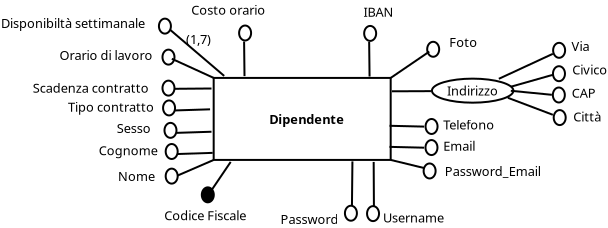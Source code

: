 <?xml version="1.0" encoding="UTF-8"?>
<dia:diagram xmlns:dia="http://www.lysator.liu.se/~alla/dia/">
  <dia:layer name="Background" visible="true" connectable="true" active="true">
    <dia:object type="Standard - Path" version="0" id="O0">
      <dia:attribute name="obj_pos">
        <dia:point val="6,9.554"/>
      </dia:attribute>
      <dia:attribute name="obj_bb">
        <dia:rectangle val="5.65,9.504;6.35,10.354"/>
      </dia:attribute>
      <dia:attribute name="meta">
        <dia:composite type="dict"/>
      </dia:attribute>
      <dia:attribute name="bez_points">
        <dia:bezpoint type="moveto" p1="6,9.554"/>
        <dia:bezpoint type="curveto" p1="6.165,9.554" p2="6.3,9.722" p3="6.3,9.929"/>
        <dia:bezpoint type="curveto" p1="6.3,10.135" p2="6.165,10.304" p3="6,10.304"/>
        <dia:bezpoint type="curveto" p1="5.835,10.304" p2="5.7,10.135" p3="5.7,9.929"/>
        <dia:bezpoint type="curveto" p1="5.7,9.722" p2="5.835,9.554" p3="6,9.554"/>
      </dia:attribute>
      <dia:attribute name="stroke_or_fill">
        <dia:enum val="3"/>
      </dia:attribute>
      <dia:attribute name="line_width">
        <dia:real val="0.1"/>
      </dia:attribute>
      <dia:attribute name="line_colour">
        <dia:color val="#000000ff"/>
      </dia:attribute>
      <dia:attribute name="line_style">
        <dia:enum val="0"/>
        <dia:real val="1"/>
      </dia:attribute>
      <dia:attribute name="line_join">
        <dia:enum val="0"/>
      </dia:attribute>
      <dia:attribute name="line_caps">
        <dia:enum val="0"/>
      </dia:attribute>
      <dia:attribute name="fill_colour">
        <dia:color val="#ffffffff"/>
      </dia:attribute>
      <dia:attribute name="show_control_lines">
        <dia:boolean val="false"/>
      </dia:attribute>
      <dia:attribute name="pattern"/>
    </dia:object>
    <dia:object type="Standard - Box" version="0" id="O1">
      <dia:attribute name="obj_pos">
        <dia:point val="8.1,6.25"/>
      </dia:attribute>
      <dia:attribute name="obj_bb">
        <dia:rectangle val="8.05,6.2;17,10.4"/>
      </dia:attribute>
      <dia:attribute name="elem_corner">
        <dia:point val="8.1,6.25"/>
      </dia:attribute>
      <dia:attribute name="elem_width">
        <dia:real val="8.85"/>
      </dia:attribute>
      <dia:attribute name="elem_height">
        <dia:real val="4.1"/>
      </dia:attribute>
      <dia:attribute name="show_background">
        <dia:boolean val="true"/>
      </dia:attribute>
    </dia:object>
    <dia:object type="Standard - Line" version="0" id="O2">
      <dia:attribute name="obj_pos">
        <dia:point val="6.3,10.054"/>
      </dia:attribute>
      <dia:attribute name="obj_bb">
        <dia:rectangle val="6.248,9.946;8.102,10.105"/>
      </dia:attribute>
      <dia:attribute name="conn_endpoints">
        <dia:point val="6.3,10.054"/>
        <dia:point val="8.05,9.997"/>
      </dia:attribute>
      <dia:attribute name="numcp">
        <dia:int val="1"/>
      </dia:attribute>
    </dia:object>
    <dia:object type="Standard - Text" version="1" id="O3">
      <dia:attribute name="obj_pos">
        <dia:point val="3.317,11.404"/>
      </dia:attribute>
      <dia:attribute name="obj_bb">
        <dia:rectangle val="3.317,10.809;5.207,11.554"/>
      </dia:attribute>
      <dia:attribute name="text">
        <dia:composite type="text">
          <dia:attribute name="string">
            <dia:string>#Nome#</dia:string>
          </dia:attribute>
          <dia:attribute name="font">
            <dia:font family="sans" style="0" name="Helvetica"/>
          </dia:attribute>
          <dia:attribute name="height">
            <dia:real val="0.8"/>
          </dia:attribute>
          <dia:attribute name="pos">
            <dia:point val="3.317,11.404"/>
          </dia:attribute>
          <dia:attribute name="color">
            <dia:color val="#000000ff"/>
          </dia:attribute>
          <dia:attribute name="alignment">
            <dia:enum val="0"/>
          </dia:attribute>
        </dia:composite>
      </dia:attribute>
      <dia:attribute name="valign">
        <dia:enum val="3"/>
      </dia:attribute>
    </dia:object>
    <dia:object type="Standard - Text" version="1" id="O4">
      <dia:attribute name="obj_pos">
        <dia:point val="10.875,8.55"/>
      </dia:attribute>
      <dia:attribute name="obj_bb">
        <dia:rectangle val="10.875,7.955;15.062,8.7"/>
      </dia:attribute>
      <dia:attribute name="text">
        <dia:composite type="text">
          <dia:attribute name="string">
            <dia:string>#Dipendente#</dia:string>
          </dia:attribute>
          <dia:attribute name="font">
            <dia:font family="sans" style="80" name="Helvetica-Bold"/>
          </dia:attribute>
          <dia:attribute name="height">
            <dia:real val="0.8"/>
          </dia:attribute>
          <dia:attribute name="pos">
            <dia:point val="10.875,8.55"/>
          </dia:attribute>
          <dia:attribute name="color">
            <dia:color val="#000000ff"/>
          </dia:attribute>
          <dia:attribute name="alignment">
            <dia:enum val="0"/>
          </dia:attribute>
        </dia:composite>
      </dia:attribute>
      <dia:attribute name="valign">
        <dia:enum val="3"/>
      </dia:attribute>
    </dia:object>
    <dia:object type="Standard - Path" version="0" id="O5">
      <dia:attribute name="obj_pos">
        <dia:point val="5.84,4.835"/>
      </dia:attribute>
      <dia:attribute name="obj_bb">
        <dia:rectangle val="5.49,4.785;6.19,5.635"/>
      </dia:attribute>
      <dia:attribute name="meta">
        <dia:composite type="dict"/>
      </dia:attribute>
      <dia:attribute name="bez_points">
        <dia:bezpoint type="moveto" p1="5.84,4.835"/>
        <dia:bezpoint type="curveto" p1="6.005,4.835" p2="6.14,5.004" p3="6.14,5.21"/>
        <dia:bezpoint type="curveto" p1="6.14,5.416" p2="6.005,5.585" p3="5.84,5.585"/>
        <dia:bezpoint type="curveto" p1="5.675,5.585" p2="5.54,5.416" p3="5.54,5.21"/>
        <dia:bezpoint type="curveto" p1="5.54,5.004" p2="5.675,4.835" p3="5.84,4.835"/>
      </dia:attribute>
      <dia:attribute name="stroke_or_fill">
        <dia:enum val="3"/>
      </dia:attribute>
      <dia:attribute name="line_width">
        <dia:real val="0.1"/>
      </dia:attribute>
      <dia:attribute name="line_colour">
        <dia:color val="#000000ff"/>
      </dia:attribute>
      <dia:attribute name="line_style">
        <dia:enum val="0"/>
        <dia:real val="1"/>
      </dia:attribute>
      <dia:attribute name="line_join">
        <dia:enum val="0"/>
      </dia:attribute>
      <dia:attribute name="line_caps">
        <dia:enum val="0"/>
      </dia:attribute>
      <dia:attribute name="fill_colour">
        <dia:color val="#ffffffff"/>
      </dia:attribute>
      <dia:attribute name="show_control_lines">
        <dia:boolean val="false"/>
      </dia:attribute>
      <dia:attribute name="pattern"/>
    </dia:object>
    <dia:object type="Standard - Line" version="0" id="O6">
      <dia:attribute name="obj_pos">
        <dia:point val="6.008,5.294"/>
      </dia:attribute>
      <dia:attribute name="obj_bb">
        <dia:rectangle val="5.942,5.228;8.166,6.316"/>
      </dia:attribute>
      <dia:attribute name="conn_endpoints">
        <dia:point val="6.008,5.294"/>
        <dia:point val="8.1,6.25"/>
      </dia:attribute>
      <dia:attribute name="numcp">
        <dia:int val="1"/>
      </dia:attribute>
      <dia:connections>
        <dia:connection handle="1" to="O1" connection="0"/>
      </dia:connections>
    </dia:object>
    <dia:object type="Standard - Text" version="1" id="O7">
      <dia:attribute name="obj_pos">
        <dia:point val="0.395,5.351"/>
      </dia:attribute>
      <dia:attribute name="obj_bb">
        <dia:rectangle val="0.395,4.756;5.36,5.501"/>
      </dia:attribute>
      <dia:attribute name="text">
        <dia:composite type="text">
          <dia:attribute name="string">
            <dia:string>#Orario di lavoro#</dia:string>
          </dia:attribute>
          <dia:attribute name="font">
            <dia:font family="sans" style="0" name="Helvetica"/>
          </dia:attribute>
          <dia:attribute name="height">
            <dia:real val="0.8"/>
          </dia:attribute>
          <dia:attribute name="pos">
            <dia:point val="0.395,5.351"/>
          </dia:attribute>
          <dia:attribute name="color">
            <dia:color val="#000000ff"/>
          </dia:attribute>
          <dia:attribute name="alignment">
            <dia:enum val="0"/>
          </dia:attribute>
        </dia:composite>
      </dia:attribute>
      <dia:attribute name="valign">
        <dia:enum val="3"/>
      </dia:attribute>
    </dia:object>
    <dia:object type="Standard - Path" version="0" id="O8">
      <dia:attribute name="obj_pos">
        <dia:point val="5.94,8.497"/>
      </dia:attribute>
      <dia:attribute name="obj_bb">
        <dia:rectangle val="5.59,8.447;6.29,9.297"/>
      </dia:attribute>
      <dia:attribute name="meta">
        <dia:composite type="dict"/>
      </dia:attribute>
      <dia:attribute name="bez_points">
        <dia:bezpoint type="moveto" p1="5.94,8.497"/>
        <dia:bezpoint type="curveto" p1="6.105,8.497" p2="6.24,8.666" p3="6.24,8.872"/>
        <dia:bezpoint type="curveto" p1="6.24,9.078" p2="6.105,9.247" p3="5.94,9.247"/>
        <dia:bezpoint type="curveto" p1="5.775,9.247" p2="5.64,9.078" p3="5.64,8.872"/>
        <dia:bezpoint type="curveto" p1="5.64,8.666" p2="5.775,8.497" p3="5.94,8.497"/>
      </dia:attribute>
      <dia:attribute name="stroke_or_fill">
        <dia:enum val="3"/>
      </dia:attribute>
      <dia:attribute name="line_width">
        <dia:real val="0.1"/>
      </dia:attribute>
      <dia:attribute name="line_colour">
        <dia:color val="#000000ff"/>
      </dia:attribute>
      <dia:attribute name="line_style">
        <dia:enum val="0"/>
        <dia:real val="1"/>
      </dia:attribute>
      <dia:attribute name="line_join">
        <dia:enum val="0"/>
      </dia:attribute>
      <dia:attribute name="line_caps">
        <dia:enum val="0"/>
      </dia:attribute>
      <dia:attribute name="fill_colour">
        <dia:color val="#ffffffff"/>
      </dia:attribute>
      <dia:attribute name="show_control_lines">
        <dia:boolean val="false"/>
      </dia:attribute>
      <dia:attribute name="pattern"/>
    </dia:object>
    <dia:object type="Standard - Line" version="0" id="O9">
      <dia:attribute name="obj_pos">
        <dia:point val="6.24,8.997"/>
      </dia:attribute>
      <dia:attribute name="obj_bb">
        <dia:rectangle val="6.188,8.889;8.042,9.049"/>
      </dia:attribute>
      <dia:attribute name="conn_endpoints">
        <dia:point val="6.24,8.997"/>
        <dia:point val="7.99,8.941"/>
      </dia:attribute>
      <dia:attribute name="numcp">
        <dia:int val="1"/>
      </dia:attribute>
    </dia:object>
    <dia:object type="Standard - Text" version="1" id="O10">
      <dia:attribute name="obj_pos">
        <dia:point val="2.357,10.118"/>
      </dia:attribute>
      <dia:attribute name="obj_bb">
        <dia:rectangle val="2.357,9.523;5.42,10.268"/>
      </dia:attribute>
      <dia:attribute name="text">
        <dia:composite type="text">
          <dia:attribute name="string">
            <dia:string>#Cognome#</dia:string>
          </dia:attribute>
          <dia:attribute name="font">
            <dia:font family="sans" style="0" name="Helvetica"/>
          </dia:attribute>
          <dia:attribute name="height">
            <dia:real val="0.8"/>
          </dia:attribute>
          <dia:attribute name="pos">
            <dia:point val="2.357,10.118"/>
          </dia:attribute>
          <dia:attribute name="color">
            <dia:color val="#000000ff"/>
          </dia:attribute>
          <dia:attribute name="alignment">
            <dia:enum val="0"/>
          </dia:attribute>
        </dia:composite>
      </dia:attribute>
      <dia:attribute name="valign">
        <dia:enum val="3"/>
      </dia:attribute>
    </dia:object>
    <dia:object type="Standard - Path" version="0" id="O11">
      <dia:attribute name="obj_pos">
        <dia:point val="5.869,7.376"/>
      </dia:attribute>
      <dia:attribute name="obj_bb">
        <dia:rectangle val="5.519,7.326;6.219,8.176"/>
      </dia:attribute>
      <dia:attribute name="meta">
        <dia:composite type="dict"/>
      </dia:attribute>
      <dia:attribute name="bez_points">
        <dia:bezpoint type="moveto" p1="5.869,7.376"/>
        <dia:bezpoint type="curveto" p1="6.034,7.376" p2="6.169,7.545" p3="6.169,7.751"/>
        <dia:bezpoint type="curveto" p1="6.169,7.958" p2="6.034,8.126" p3="5.869,8.126"/>
        <dia:bezpoint type="curveto" p1="5.704,8.126" p2="5.569,7.958" p3="5.569,7.751"/>
        <dia:bezpoint type="curveto" p1="5.569,7.545" p2="5.704,7.376" p3="5.869,7.376"/>
      </dia:attribute>
      <dia:attribute name="stroke_or_fill">
        <dia:enum val="3"/>
      </dia:attribute>
      <dia:attribute name="line_width">
        <dia:real val="0.1"/>
      </dia:attribute>
      <dia:attribute name="line_colour">
        <dia:color val="#000000ff"/>
      </dia:attribute>
      <dia:attribute name="line_style">
        <dia:enum val="0"/>
        <dia:real val="1"/>
      </dia:attribute>
      <dia:attribute name="line_join">
        <dia:enum val="0"/>
      </dia:attribute>
      <dia:attribute name="line_caps">
        <dia:enum val="0"/>
      </dia:attribute>
      <dia:attribute name="fill_colour">
        <dia:color val="#ffffffff"/>
      </dia:attribute>
      <dia:attribute name="show_control_lines">
        <dia:boolean val="false"/>
      </dia:attribute>
      <dia:attribute name="pattern"/>
    </dia:object>
    <dia:object type="Standard - Line" version="0" id="O12">
      <dia:attribute name="obj_pos">
        <dia:point val="6.169,7.876"/>
      </dia:attribute>
      <dia:attribute name="obj_bb">
        <dia:rectangle val="6.118,7.769;7.971,7.928"/>
      </dia:attribute>
      <dia:attribute name="conn_endpoints">
        <dia:point val="6.169,7.876"/>
        <dia:point val="7.919,7.82"/>
      </dia:attribute>
      <dia:attribute name="numcp">
        <dia:int val="1"/>
      </dia:attribute>
    </dia:object>
    <dia:object type="Standard - Text" version="1" id="O13">
      <dia:attribute name="obj_pos">
        <dia:point val="0.819,7.947"/>
      </dia:attribute>
      <dia:attribute name="obj_bb">
        <dia:rectangle val="0.819,7.352;5.317,8.097"/>
      </dia:attribute>
      <dia:attribute name="text">
        <dia:composite type="text">
          <dia:attribute name="string">
            <dia:string>#Tipo contratto#</dia:string>
          </dia:attribute>
          <dia:attribute name="font">
            <dia:font family="sans" style="0" name="Helvetica"/>
          </dia:attribute>
          <dia:attribute name="height">
            <dia:real val="0.8"/>
          </dia:attribute>
          <dia:attribute name="pos">
            <dia:point val="0.819,7.947"/>
          </dia:attribute>
          <dia:attribute name="color">
            <dia:color val="#000000ff"/>
          </dia:attribute>
          <dia:attribute name="alignment">
            <dia:enum val="0"/>
          </dia:attribute>
        </dia:composite>
      </dia:attribute>
      <dia:attribute name="valign">
        <dia:enum val="3"/>
      </dia:attribute>
    </dia:object>
    <dia:object type="Standard - Path" version="0" id="O14">
      <dia:attribute name="obj_pos">
        <dia:point val="5.84,6.385"/>
      </dia:attribute>
      <dia:attribute name="obj_bb">
        <dia:rectangle val="5.49,6.335;6.19,7.185"/>
      </dia:attribute>
      <dia:attribute name="meta">
        <dia:composite type="dict"/>
      </dia:attribute>
      <dia:attribute name="bez_points">
        <dia:bezpoint type="moveto" p1="5.84,6.385"/>
        <dia:bezpoint type="curveto" p1="6.005,6.385" p2="6.14,6.554" p3="6.14,6.76"/>
        <dia:bezpoint type="curveto" p1="6.14,6.966" p2="6.005,7.135" p3="5.84,7.135"/>
        <dia:bezpoint type="curveto" p1="5.675,7.135" p2="5.54,6.966" p3="5.54,6.76"/>
        <dia:bezpoint type="curveto" p1="5.54,6.554" p2="5.675,6.385" p3="5.84,6.385"/>
      </dia:attribute>
      <dia:attribute name="stroke_or_fill">
        <dia:enum val="3"/>
      </dia:attribute>
      <dia:attribute name="line_width">
        <dia:real val="0.1"/>
      </dia:attribute>
      <dia:attribute name="line_colour">
        <dia:color val="#000000ff"/>
      </dia:attribute>
      <dia:attribute name="line_style">
        <dia:enum val="0"/>
        <dia:real val="1"/>
      </dia:attribute>
      <dia:attribute name="line_join">
        <dia:enum val="0"/>
      </dia:attribute>
      <dia:attribute name="line_caps">
        <dia:enum val="0"/>
      </dia:attribute>
      <dia:attribute name="fill_colour">
        <dia:color val="#ffffffff"/>
      </dia:attribute>
      <dia:attribute name="show_control_lines">
        <dia:boolean val="false"/>
      </dia:attribute>
      <dia:attribute name="pattern"/>
    </dia:object>
    <dia:object type="Standard - Line" version="0" id="O15">
      <dia:attribute name="obj_pos">
        <dia:point val="6.158,6.794"/>
      </dia:attribute>
      <dia:attribute name="obj_bb">
        <dia:rectangle val="6.107,6.728;8.04,6.844"/>
      </dia:attribute>
      <dia:attribute name="conn_endpoints">
        <dia:point val="6.158,6.794"/>
        <dia:point val="7.99,6.779"/>
      </dia:attribute>
      <dia:attribute name="numcp">
        <dia:int val="1"/>
      </dia:attribute>
    </dia:object>
    <dia:object type="Standard - Text" version="1" id="O16">
      <dia:attribute name="obj_pos">
        <dia:point val="-0.943,6.989"/>
      </dia:attribute>
      <dia:attribute name="obj_bb">
        <dia:rectangle val="-0.943,6.394;5.295,7.139"/>
      </dia:attribute>
      <dia:attribute name="text">
        <dia:composite type="text">
          <dia:attribute name="string">
            <dia:string>#Scadenza contratto#</dia:string>
          </dia:attribute>
          <dia:attribute name="font">
            <dia:font family="sans" style="0" name="Helvetica"/>
          </dia:attribute>
          <dia:attribute name="height">
            <dia:real val="0.8"/>
          </dia:attribute>
          <dia:attribute name="pos">
            <dia:point val="-0.943,6.989"/>
          </dia:attribute>
          <dia:attribute name="color">
            <dia:color val="#000000ff"/>
          </dia:attribute>
          <dia:attribute name="alignment">
            <dia:enum val="0"/>
          </dia:attribute>
        </dia:composite>
      </dia:attribute>
      <dia:attribute name="valign">
        <dia:enum val="3"/>
      </dia:attribute>
    </dia:object>
    <dia:object type="Standard - Path" version="0" id="O17">
      <dia:attribute name="obj_pos">
        <dia:point val="7.806,11.721"/>
      </dia:attribute>
      <dia:attribute name="obj_bb">
        <dia:rectangle val="7.456,11.671;8.156,12.521"/>
      </dia:attribute>
      <dia:attribute name="meta">
        <dia:composite type="dict"/>
      </dia:attribute>
      <dia:attribute name="bez_points">
        <dia:bezpoint type="moveto" p1="7.806,11.721"/>
        <dia:bezpoint type="curveto" p1="7.971,11.721" p2="8.106,11.89" p3="8.106,12.096"/>
        <dia:bezpoint type="curveto" p1="8.106,12.302" p2="7.971,12.471" p3="7.806,12.471"/>
        <dia:bezpoint type="curveto" p1="7.641,12.471" p2="7.506,12.302" p3="7.506,12.096"/>
        <dia:bezpoint type="curveto" p1="7.506,11.89" p2="7.641,11.721" p3="7.806,11.721"/>
      </dia:attribute>
      <dia:attribute name="stroke_or_fill">
        <dia:enum val="3"/>
      </dia:attribute>
      <dia:attribute name="line_width">
        <dia:real val="0.1"/>
      </dia:attribute>
      <dia:attribute name="line_colour">
        <dia:color val="#000000ff"/>
      </dia:attribute>
      <dia:attribute name="line_style">
        <dia:enum val="0"/>
        <dia:real val="1"/>
      </dia:attribute>
      <dia:attribute name="line_join">
        <dia:enum val="0"/>
      </dia:attribute>
      <dia:attribute name="line_caps">
        <dia:enum val="0"/>
      </dia:attribute>
      <dia:attribute name="fill_colour">
        <dia:color val="#000000ff"/>
      </dia:attribute>
      <dia:attribute name="show_control_lines">
        <dia:boolean val="false"/>
      </dia:attribute>
      <dia:attribute name="pattern"/>
    </dia:object>
    <dia:object type="Standard - Line" version="0" id="O18">
      <dia:attribute name="obj_pos">
        <dia:point val="8.95,10.45"/>
      </dia:attribute>
      <dia:attribute name="obj_bb">
        <dia:rectangle val="7.831,10.381;9.019,12.069"/>
      </dia:attribute>
      <dia:attribute name="conn_endpoints">
        <dia:point val="8.95,10.45"/>
        <dia:point val="7.9,12"/>
      </dia:attribute>
      <dia:attribute name="numcp">
        <dia:int val="1"/>
      </dia:attribute>
    </dia:object>
    <dia:object type="Standard - Text" version="1" id="O19">
      <dia:attribute name="obj_pos">
        <dia:point val="5.63,13.368"/>
      </dia:attribute>
      <dia:attribute name="obj_bb">
        <dia:rectangle val="5.63,12.774;10.152,13.518"/>
      </dia:attribute>
      <dia:attribute name="text">
        <dia:composite type="text">
          <dia:attribute name="string">
            <dia:string>#Codice Fiscale#</dia:string>
          </dia:attribute>
          <dia:attribute name="font">
            <dia:font family="sans" style="0" name="Helvetica"/>
          </dia:attribute>
          <dia:attribute name="height">
            <dia:real val="0.8"/>
          </dia:attribute>
          <dia:attribute name="pos">
            <dia:point val="5.63,13.368"/>
          </dia:attribute>
          <dia:attribute name="color">
            <dia:color val="#000000ff"/>
          </dia:attribute>
          <dia:attribute name="alignment">
            <dia:enum val="0"/>
          </dia:attribute>
        </dia:composite>
      </dia:attribute>
      <dia:attribute name="valign">
        <dia:enum val="3"/>
      </dia:attribute>
    </dia:object>
    <dia:object type="Standard - Path" version="0" id="O20">
      <dia:attribute name="obj_pos">
        <dia:point val="9.671,3.63"/>
      </dia:attribute>
      <dia:attribute name="obj_bb">
        <dia:rectangle val="9.321,3.58;10.021,4.43"/>
      </dia:attribute>
      <dia:attribute name="meta">
        <dia:composite type="dict"/>
      </dia:attribute>
      <dia:attribute name="bez_points">
        <dia:bezpoint type="moveto" p1="9.671,3.63"/>
        <dia:bezpoint type="curveto" p1="9.836,3.63" p2="9.971,3.799" p3="9.971,4.005"/>
        <dia:bezpoint type="curveto" p1="9.971,4.211" p2="9.836,4.38" p3="9.671,4.38"/>
        <dia:bezpoint type="curveto" p1="9.506,4.38" p2="9.371,4.211" p3="9.371,4.005"/>
        <dia:bezpoint type="curveto" p1="9.371,3.799" p2="9.506,3.63" p3="9.671,3.63"/>
      </dia:attribute>
      <dia:attribute name="stroke_or_fill">
        <dia:enum val="3"/>
      </dia:attribute>
      <dia:attribute name="line_width">
        <dia:real val="0.1"/>
      </dia:attribute>
      <dia:attribute name="line_colour">
        <dia:color val="#000000ff"/>
      </dia:attribute>
      <dia:attribute name="line_style">
        <dia:enum val="0"/>
        <dia:real val="1"/>
      </dia:attribute>
      <dia:attribute name="line_join">
        <dia:enum val="0"/>
      </dia:attribute>
      <dia:attribute name="line_caps">
        <dia:enum val="0"/>
      </dia:attribute>
      <dia:attribute name="fill_colour">
        <dia:color val="#ffffffff"/>
      </dia:attribute>
      <dia:attribute name="show_control_lines">
        <dia:boolean val="false"/>
      </dia:attribute>
      <dia:attribute name="pattern"/>
    </dia:object>
    <dia:object type="Standard - Line" version="0" id="O21">
      <dia:attribute name="obj_pos">
        <dia:point val="9.621,4.43"/>
      </dia:attribute>
      <dia:attribute name="obj_bb">
        <dia:rectangle val="9.571,4.379;9.692,6.211"/>
      </dia:attribute>
      <dia:attribute name="conn_endpoints">
        <dia:point val="9.621,4.43"/>
        <dia:point val="9.641,6.16"/>
      </dia:attribute>
      <dia:attribute name="numcp">
        <dia:int val="1"/>
      </dia:attribute>
    </dia:object>
    <dia:object type="Standard - Text" version="1" id="O22">
      <dia:attribute name="obj_pos">
        <dia:point val="6.982,3.089"/>
      </dia:attribute>
      <dia:attribute name="obj_bb">
        <dia:rectangle val="6.982,2.494;10.88,3.239"/>
      </dia:attribute>
      <dia:attribute name="text">
        <dia:composite type="text">
          <dia:attribute name="string">
            <dia:string>#Costo orario#</dia:string>
          </dia:attribute>
          <dia:attribute name="font">
            <dia:font family="sans" style="0" name="Helvetica"/>
          </dia:attribute>
          <dia:attribute name="height">
            <dia:real val="0.8"/>
          </dia:attribute>
          <dia:attribute name="pos">
            <dia:point val="6.982,3.089"/>
          </dia:attribute>
          <dia:attribute name="color">
            <dia:color val="#000000ff"/>
          </dia:attribute>
          <dia:attribute name="alignment">
            <dia:enum val="0"/>
          </dia:attribute>
        </dia:composite>
      </dia:attribute>
      <dia:attribute name="valign">
        <dia:enum val="3"/>
      </dia:attribute>
    </dia:object>
    <dia:object type="Standard - Path" version="0" id="O23">
      <dia:attribute name="obj_pos">
        <dia:point val="15.924,3.65"/>
      </dia:attribute>
      <dia:attribute name="obj_bb">
        <dia:rectangle val="15.574,3.6;16.274,4.45"/>
      </dia:attribute>
      <dia:attribute name="meta">
        <dia:composite type="dict"/>
      </dia:attribute>
      <dia:attribute name="bez_points">
        <dia:bezpoint type="moveto" p1="15.924,3.65"/>
        <dia:bezpoint type="curveto" p1="16.089,3.65" p2="16.224,3.819" p3="16.224,4.025"/>
        <dia:bezpoint type="curveto" p1="16.224,4.231" p2="16.089,4.4" p3="15.924,4.4"/>
        <dia:bezpoint type="curveto" p1="15.759,4.4" p2="15.624,4.231" p3="15.624,4.025"/>
        <dia:bezpoint type="curveto" p1="15.624,3.819" p2="15.759,3.65" p3="15.924,3.65"/>
      </dia:attribute>
      <dia:attribute name="stroke_or_fill">
        <dia:enum val="3"/>
      </dia:attribute>
      <dia:attribute name="line_width">
        <dia:real val="0.1"/>
      </dia:attribute>
      <dia:attribute name="line_colour">
        <dia:color val="#000000ff"/>
      </dia:attribute>
      <dia:attribute name="line_style">
        <dia:enum val="0"/>
        <dia:real val="1"/>
      </dia:attribute>
      <dia:attribute name="line_join">
        <dia:enum val="0"/>
      </dia:attribute>
      <dia:attribute name="line_caps">
        <dia:enum val="0"/>
      </dia:attribute>
      <dia:attribute name="fill_colour">
        <dia:color val="#ffffffff"/>
      </dia:attribute>
      <dia:attribute name="show_control_lines">
        <dia:boolean val="false"/>
      </dia:attribute>
      <dia:attribute name="pattern"/>
    </dia:object>
    <dia:object type="Standard - Line" version="0" id="O24">
      <dia:attribute name="obj_pos">
        <dia:point val="15.874,4.45"/>
      </dia:attribute>
      <dia:attribute name="obj_bb">
        <dia:rectangle val="15.824,4.399;15.945,6.231"/>
      </dia:attribute>
      <dia:attribute name="conn_endpoints">
        <dia:point val="15.874,4.45"/>
        <dia:point val="15.894,6.18"/>
      </dia:attribute>
      <dia:attribute name="numcp">
        <dia:int val="1"/>
      </dia:attribute>
    </dia:object>
    <dia:object type="Standard - Path" version="0" id="O25">
      <dia:attribute name="obj_pos">
        <dia:point val="19.075,4.443"/>
      </dia:attribute>
      <dia:attribute name="obj_bb">
        <dia:rectangle val="18.725,4.393;19.425,5.243"/>
      </dia:attribute>
      <dia:attribute name="meta">
        <dia:composite type="dict"/>
      </dia:attribute>
      <dia:attribute name="bez_points">
        <dia:bezpoint type="moveto" p1="19.075,4.443"/>
        <dia:bezpoint type="curveto" p1="19.24,4.443" p2="19.375,4.612" p3="19.375,4.818"/>
        <dia:bezpoint type="curveto" p1="19.375,5.024" p2="19.24,5.193" p3="19.075,5.193"/>
        <dia:bezpoint type="curveto" p1="18.91,5.193" p2="18.775,5.024" p3="18.775,4.818"/>
        <dia:bezpoint type="curveto" p1="18.775,4.612" p2="18.91,4.443" p3="19.075,4.443"/>
      </dia:attribute>
      <dia:attribute name="stroke_or_fill">
        <dia:enum val="3"/>
      </dia:attribute>
      <dia:attribute name="line_width">
        <dia:real val="0.1"/>
      </dia:attribute>
      <dia:attribute name="line_colour">
        <dia:color val="#000000ff"/>
      </dia:attribute>
      <dia:attribute name="line_style">
        <dia:enum val="0"/>
        <dia:real val="1"/>
      </dia:attribute>
      <dia:attribute name="line_join">
        <dia:enum val="0"/>
      </dia:attribute>
      <dia:attribute name="line_caps">
        <dia:enum val="0"/>
      </dia:attribute>
      <dia:attribute name="fill_colour">
        <dia:color val="#ffffffff"/>
      </dia:attribute>
      <dia:attribute name="show_control_lines">
        <dia:boolean val="false"/>
      </dia:attribute>
      <dia:attribute name="pattern"/>
    </dia:object>
    <dia:object type="Standard - Line" version="0" id="O26">
      <dia:attribute name="obj_pos">
        <dia:point val="16.95,6.25"/>
      </dia:attribute>
      <dia:attribute name="obj_bb">
        <dia:rectangle val="16.881,4.864;18.949,6.319"/>
      </dia:attribute>
      <dia:attribute name="conn_endpoints">
        <dia:point val="16.95,6.25"/>
        <dia:point val="18.88,4.934"/>
      </dia:attribute>
      <dia:attribute name="numcp">
        <dia:int val="1"/>
      </dia:attribute>
      <dia:connections>
        <dia:connection handle="0" to="O1" connection="2"/>
      </dia:connections>
    </dia:object>
    <dia:object type="Standard - Text" version="1" id="O27">
      <dia:attribute name="obj_pos">
        <dia:point val="19.883,4.704"/>
      </dia:attribute>
      <dia:attribute name="obj_bb">
        <dia:rectangle val="19.883,4.109;21.263,4.854"/>
      </dia:attribute>
      <dia:attribute name="text">
        <dia:composite type="text">
          <dia:attribute name="string">
            <dia:string>#Foto#</dia:string>
          </dia:attribute>
          <dia:attribute name="font">
            <dia:font family="sans" style="0" name="Helvetica"/>
          </dia:attribute>
          <dia:attribute name="height">
            <dia:real val="0.8"/>
          </dia:attribute>
          <dia:attribute name="pos">
            <dia:point val="19.883,4.704"/>
          </dia:attribute>
          <dia:attribute name="color">
            <dia:color val="#000000ff"/>
          </dia:attribute>
          <dia:attribute name="alignment">
            <dia:enum val="0"/>
          </dia:attribute>
        </dia:composite>
      </dia:attribute>
      <dia:attribute name="valign">
        <dia:enum val="3"/>
      </dia:attribute>
    </dia:object>
    <dia:object type="Standard - Path" version="0" id="O28">
      <dia:attribute name="obj_pos">
        <dia:point val="18.994,8.303"/>
      </dia:attribute>
      <dia:attribute name="obj_bb">
        <dia:rectangle val="18.644,8.253;19.344,9.103"/>
      </dia:attribute>
      <dia:attribute name="meta">
        <dia:composite type="dict"/>
      </dia:attribute>
      <dia:attribute name="bez_points">
        <dia:bezpoint type="moveto" p1="18.994,8.303"/>
        <dia:bezpoint type="curveto" p1="19.159,8.303" p2="19.294,8.472" p3="19.294,8.678"/>
        <dia:bezpoint type="curveto" p1="19.294,8.884" p2="19.159,9.053" p3="18.994,9.053"/>
        <dia:bezpoint type="curveto" p1="18.829,9.053" p2="18.694,8.884" p3="18.694,8.678"/>
        <dia:bezpoint type="curveto" p1="18.694,8.472" p2="18.829,8.303" p3="18.994,8.303"/>
      </dia:attribute>
      <dia:attribute name="stroke_or_fill">
        <dia:enum val="3"/>
      </dia:attribute>
      <dia:attribute name="line_width">
        <dia:real val="0.1"/>
      </dia:attribute>
      <dia:attribute name="line_colour">
        <dia:color val="#000000ff"/>
      </dia:attribute>
      <dia:attribute name="line_style">
        <dia:enum val="0"/>
        <dia:real val="1"/>
      </dia:attribute>
      <dia:attribute name="line_join">
        <dia:enum val="0"/>
      </dia:attribute>
      <dia:attribute name="line_caps">
        <dia:enum val="0"/>
      </dia:attribute>
      <dia:attribute name="fill_colour">
        <dia:color val="#ffffffff"/>
      </dia:attribute>
      <dia:attribute name="show_control_lines">
        <dia:boolean val="false"/>
      </dia:attribute>
      <dia:attribute name="pattern"/>
    </dia:object>
    <dia:object type="Standard - Line" version="0" id="O29">
      <dia:attribute name="obj_pos">
        <dia:point val="16.893,8.643"/>
      </dia:attribute>
      <dia:attribute name="obj_bb">
        <dia:rectangle val="16.842,8.592;18.674,8.735"/>
      </dia:attribute>
      <dia:attribute name="conn_endpoints">
        <dia:point val="16.893,8.643"/>
        <dia:point val="18.623,8.684"/>
      </dia:attribute>
      <dia:attribute name="numcp">
        <dia:int val="1"/>
      </dia:attribute>
    </dia:object>
    <dia:object type="Standard - Text" version="1" id="O30">
      <dia:attribute name="obj_pos">
        <dia:point val="19.58,8.832"/>
      </dia:attribute>
      <dia:attribute name="obj_bb">
        <dia:rectangle val="19.58,8.237;22.245,8.982"/>
      </dia:attribute>
      <dia:attribute name="text">
        <dia:composite type="text">
          <dia:attribute name="string">
            <dia:string>#Telefono#</dia:string>
          </dia:attribute>
          <dia:attribute name="font">
            <dia:font family="sans" style="0" name="Helvetica"/>
          </dia:attribute>
          <dia:attribute name="height">
            <dia:real val="0.8"/>
          </dia:attribute>
          <dia:attribute name="pos">
            <dia:point val="19.58,8.832"/>
          </dia:attribute>
          <dia:attribute name="color">
            <dia:color val="#000000ff"/>
          </dia:attribute>
          <dia:attribute name="alignment">
            <dia:enum val="0"/>
          </dia:attribute>
        </dia:composite>
      </dia:attribute>
      <dia:attribute name="valign">
        <dia:enum val="3"/>
      </dia:attribute>
    </dia:object>
    <dia:object type="Standard - Path" version="0" id="O31">
      <dia:attribute name="obj_pos">
        <dia:point val="25.372,4.495"/>
      </dia:attribute>
      <dia:attribute name="obj_bb">
        <dia:rectangle val="25.022,4.445;25.722,5.295"/>
      </dia:attribute>
      <dia:attribute name="meta">
        <dia:composite type="dict"/>
      </dia:attribute>
      <dia:attribute name="bez_points">
        <dia:bezpoint type="moveto" p1="25.372,4.495"/>
        <dia:bezpoint type="curveto" p1="25.537,4.495" p2="25.672,4.664" p3="25.672,4.87"/>
        <dia:bezpoint type="curveto" p1="25.672,5.076" p2="25.537,5.245" p3="25.372,5.245"/>
        <dia:bezpoint type="curveto" p1="25.207,5.245" p2="25.072,5.076" p3="25.072,4.87"/>
        <dia:bezpoint type="curveto" p1="25.072,4.664" p2="25.207,4.495" p3="25.372,4.495"/>
      </dia:attribute>
      <dia:attribute name="stroke_or_fill">
        <dia:enum val="3"/>
      </dia:attribute>
      <dia:attribute name="line_width">
        <dia:real val="0.1"/>
      </dia:attribute>
      <dia:attribute name="line_colour">
        <dia:color val="#000000ff"/>
      </dia:attribute>
      <dia:attribute name="line_style">
        <dia:enum val="0"/>
        <dia:real val="1"/>
      </dia:attribute>
      <dia:attribute name="line_join">
        <dia:enum val="0"/>
      </dia:attribute>
      <dia:attribute name="line_caps">
        <dia:enum val="0"/>
      </dia:attribute>
      <dia:attribute name="fill_colour">
        <dia:color val="#ffffffff"/>
      </dia:attribute>
      <dia:attribute name="show_control_lines">
        <dia:boolean val="false"/>
      </dia:attribute>
      <dia:attribute name="pattern"/>
    </dia:object>
    <dia:object type="Standard - Line" version="0" id="O32">
      <dia:attribute name="obj_pos">
        <dia:point val="22.358,6.294"/>
      </dia:attribute>
      <dia:attribute name="obj_bb">
        <dia:rectangle val="22.291,4.977;25.124,6.36"/>
      </dia:attribute>
      <dia:attribute name="conn_endpoints">
        <dia:point val="22.358,6.294"/>
        <dia:point val="25.058,5.044"/>
      </dia:attribute>
      <dia:attribute name="numcp">
        <dia:int val="1"/>
      </dia:attribute>
    </dia:object>
    <dia:object type="Standard - Text" version="1" id="O33">
      <dia:attribute name="obj_pos">
        <dia:point val="25.987,4.91"/>
      </dia:attribute>
      <dia:attribute name="obj_bb">
        <dia:rectangle val="25.987,4.315;26.98,5.06"/>
      </dia:attribute>
      <dia:attribute name="text">
        <dia:composite type="text">
          <dia:attribute name="string">
            <dia:string>#Via#</dia:string>
          </dia:attribute>
          <dia:attribute name="font">
            <dia:font family="sans" style="0" name="Helvetica"/>
          </dia:attribute>
          <dia:attribute name="height">
            <dia:real val="0.8"/>
          </dia:attribute>
          <dia:attribute name="pos">
            <dia:point val="25.987,4.91"/>
          </dia:attribute>
          <dia:attribute name="color">
            <dia:color val="#000000ff"/>
          </dia:attribute>
          <dia:attribute name="alignment">
            <dia:enum val="0"/>
          </dia:attribute>
        </dia:composite>
      </dia:attribute>
      <dia:attribute name="valign">
        <dia:enum val="3"/>
      </dia:attribute>
    </dia:object>
    <dia:object type="Standard - Path" version="0" id="O34">
      <dia:attribute name="obj_pos">
        <dia:point val="25.365,5.664"/>
      </dia:attribute>
      <dia:attribute name="obj_bb">
        <dia:rectangle val="25.015,5.614;25.715,6.464"/>
      </dia:attribute>
      <dia:attribute name="meta">
        <dia:composite type="dict"/>
      </dia:attribute>
      <dia:attribute name="bez_points">
        <dia:bezpoint type="moveto" p1="25.365,5.664"/>
        <dia:bezpoint type="curveto" p1="25.53,5.664" p2="25.665,5.833" p3="25.665,6.039"/>
        <dia:bezpoint type="curveto" p1="25.665,6.245" p2="25.53,6.414" p3="25.365,6.414"/>
        <dia:bezpoint type="curveto" p1="25.2,6.414" p2="25.065,6.245" p3="25.065,6.039"/>
        <dia:bezpoint type="curveto" p1="25.065,5.833" p2="25.2,5.664" p3="25.365,5.664"/>
      </dia:attribute>
      <dia:attribute name="stroke_or_fill">
        <dia:enum val="3"/>
      </dia:attribute>
      <dia:attribute name="line_width">
        <dia:real val="0.1"/>
      </dia:attribute>
      <dia:attribute name="line_colour">
        <dia:color val="#000000ff"/>
      </dia:attribute>
      <dia:attribute name="line_style">
        <dia:enum val="0"/>
        <dia:real val="1"/>
      </dia:attribute>
      <dia:attribute name="line_join">
        <dia:enum val="0"/>
      </dia:attribute>
      <dia:attribute name="line_caps">
        <dia:enum val="0"/>
      </dia:attribute>
      <dia:attribute name="fill_colour">
        <dia:color val="#ffffffff"/>
      </dia:attribute>
      <dia:attribute name="show_control_lines">
        <dia:boolean val="false"/>
      </dia:attribute>
      <dia:attribute name="pattern"/>
    </dia:object>
    <dia:object type="Standard - Line" version="0" id="O35">
      <dia:attribute name="obj_pos">
        <dia:point val="22.937,6.696"/>
      </dia:attribute>
      <dia:attribute name="obj_bb">
        <dia:rectangle val="22.875,6.032;25.12,6.757"/>
      </dia:attribute>
      <dia:attribute name="conn_endpoints">
        <dia:point val="22.937,6.696"/>
        <dia:point val="25.058,6.094"/>
      </dia:attribute>
      <dia:attribute name="numcp">
        <dia:int val="1"/>
      </dia:attribute>
    </dia:object>
    <dia:object type="Standard - Text" version="1" id="O36">
      <dia:attribute name="obj_pos">
        <dia:point val="26.031,6.079"/>
      </dia:attribute>
      <dia:attribute name="obj_bb">
        <dia:rectangle val="26.031,5.484;27.958,6.229"/>
      </dia:attribute>
      <dia:attribute name="text">
        <dia:composite type="text">
          <dia:attribute name="string">
            <dia:string>#Civico#</dia:string>
          </dia:attribute>
          <dia:attribute name="font">
            <dia:font family="sans" style="0" name="Helvetica"/>
          </dia:attribute>
          <dia:attribute name="height">
            <dia:real val="0.8"/>
          </dia:attribute>
          <dia:attribute name="pos">
            <dia:point val="26.031,6.079"/>
          </dia:attribute>
          <dia:attribute name="color">
            <dia:color val="#000000ff"/>
          </dia:attribute>
          <dia:attribute name="alignment">
            <dia:enum val="0"/>
          </dia:attribute>
        </dia:composite>
      </dia:attribute>
      <dia:attribute name="valign">
        <dia:enum val="3"/>
      </dia:attribute>
    </dia:object>
    <dia:object type="Standard - Line" version="0" id="O37">
      <dia:attribute name="obj_pos">
        <dia:point val="22.808,7.244"/>
      </dia:attribute>
      <dia:attribute name="obj_bb">
        <dia:rectangle val="22.743,7.179;25.122,8.158"/>
      </dia:attribute>
      <dia:attribute name="conn_endpoints">
        <dia:point val="22.808,7.244"/>
        <dia:point val="25.058,8.094"/>
      </dia:attribute>
      <dia:attribute name="numcp">
        <dia:int val="1"/>
      </dia:attribute>
    </dia:object>
    <dia:object type="Standard - Text" version="1" id="O38">
      <dia:attribute name="obj_pos">
        <dia:point val="26.073,8.423"/>
      </dia:attribute>
      <dia:attribute name="obj_bb">
        <dia:rectangle val="26.073,7.828;27.591,8.573"/>
      </dia:attribute>
      <dia:attribute name="text">
        <dia:composite type="text">
          <dia:attribute name="string">
            <dia:string>#Città#</dia:string>
          </dia:attribute>
          <dia:attribute name="font">
            <dia:font family="sans" style="0" name="Helvetica"/>
          </dia:attribute>
          <dia:attribute name="height">
            <dia:real val="0.8"/>
          </dia:attribute>
          <dia:attribute name="pos">
            <dia:point val="26.073,8.423"/>
          </dia:attribute>
          <dia:attribute name="color">
            <dia:color val="#000000ff"/>
          </dia:attribute>
          <dia:attribute name="alignment">
            <dia:enum val="0"/>
          </dia:attribute>
        </dia:composite>
      </dia:attribute>
      <dia:attribute name="valign">
        <dia:enum val="3"/>
      </dia:attribute>
    </dia:object>
    <dia:object type="Standard - Path" version="0" id="O39">
      <dia:attribute name="obj_pos">
        <dia:point val="25.401,7.858"/>
      </dia:attribute>
      <dia:attribute name="obj_bb">
        <dia:rectangle val="25.051,7.808;25.751,8.658"/>
      </dia:attribute>
      <dia:attribute name="meta">
        <dia:composite type="dict"/>
      </dia:attribute>
      <dia:attribute name="bez_points">
        <dia:bezpoint type="moveto" p1="25.401,7.858"/>
        <dia:bezpoint type="curveto" p1="25.566,7.858" p2="25.701,8.027" p3="25.701,8.233"/>
        <dia:bezpoint type="curveto" p1="25.701,8.439" p2="25.566,8.608" p3="25.401,8.608"/>
        <dia:bezpoint type="curveto" p1="25.236,8.608" p2="25.101,8.439" p3="25.101,8.233"/>
        <dia:bezpoint type="curveto" p1="25.101,8.027" p2="25.236,7.858" p3="25.401,7.858"/>
      </dia:attribute>
      <dia:attribute name="stroke_or_fill">
        <dia:enum val="3"/>
      </dia:attribute>
      <dia:attribute name="line_width">
        <dia:real val="0.1"/>
      </dia:attribute>
      <dia:attribute name="line_colour">
        <dia:color val="#000000ff"/>
      </dia:attribute>
      <dia:attribute name="line_style">
        <dia:enum val="0"/>
        <dia:real val="1"/>
      </dia:attribute>
      <dia:attribute name="line_join">
        <dia:enum val="0"/>
      </dia:attribute>
      <dia:attribute name="line_caps">
        <dia:enum val="0"/>
      </dia:attribute>
      <dia:attribute name="fill_colour">
        <dia:color val="#ffffffff"/>
      </dia:attribute>
      <dia:attribute name="show_control_lines">
        <dia:boolean val="false"/>
      </dia:attribute>
      <dia:attribute name="pattern"/>
    </dia:object>
    <dia:object type="Standard - Path" version="0" id="O40">
      <dia:attribute name="obj_pos">
        <dia:point val="21.049,6.286"/>
      </dia:attribute>
      <dia:attribute name="obj_bb">
        <dia:rectangle val="18.962,6.236;23.137,7.538"/>
      </dia:attribute>
      <dia:attribute name="meta">
        <dia:composite type="dict"/>
      </dia:attribute>
      <dia:attribute name="bez_points">
        <dia:bezpoint type="moveto" p1="21.049,6.286"/>
        <dia:bezpoint type="curveto" p1="22.17,6.286" p2="23.087,6.556" p3="23.087,6.887"/>
        <dia:bezpoint type="curveto" p1="23.087,7.217" p2="22.17,7.488" p3="21.049,7.488"/>
        <dia:bezpoint type="curveto" p1="19.929,7.488" p2="19.012,7.217" p3="19.012,6.887"/>
        <dia:bezpoint type="curveto" p1="19.012,6.556" p2="19.929,6.286" p3="21.049,6.286"/>
      </dia:attribute>
      <dia:attribute name="stroke_or_fill">
        <dia:enum val="3"/>
      </dia:attribute>
      <dia:attribute name="line_width">
        <dia:real val="0.1"/>
      </dia:attribute>
      <dia:attribute name="line_colour">
        <dia:color val="#000000ff"/>
      </dia:attribute>
      <dia:attribute name="line_style">
        <dia:enum val="0"/>
        <dia:real val="1"/>
      </dia:attribute>
      <dia:attribute name="line_join">
        <dia:enum val="0"/>
      </dia:attribute>
      <dia:attribute name="line_caps">
        <dia:enum val="0"/>
      </dia:attribute>
      <dia:attribute name="fill_colour">
        <dia:color val="#ffffffff"/>
      </dia:attribute>
      <dia:attribute name="show_control_lines">
        <dia:boolean val="false"/>
      </dia:attribute>
      <dia:attribute name="pattern"/>
    </dia:object>
    <dia:object type="Standard - Line" version="0" id="O41">
      <dia:attribute name="obj_pos">
        <dia:point val="17.014,6.919"/>
      </dia:attribute>
      <dia:attribute name="obj_bb">
        <dia:rectangle val="16.963,6.861;19.014,6.969"/>
      </dia:attribute>
      <dia:attribute name="conn_endpoints">
        <dia:point val="17.014,6.919"/>
        <dia:point val="18.964,6.911"/>
      </dia:attribute>
      <dia:attribute name="numcp">
        <dia:int val="1"/>
      </dia:attribute>
    </dia:object>
    <dia:object type="Standard - Text" version="1" id="O42">
      <dia:attribute name="obj_pos">
        <dia:point val="19.763,7.134"/>
      </dia:attribute>
      <dia:attribute name="obj_bb">
        <dia:rectangle val="19.763,6.539;22.446,7.284"/>
      </dia:attribute>
      <dia:attribute name="text">
        <dia:composite type="text">
          <dia:attribute name="string">
            <dia:string>#Indirizzo#</dia:string>
          </dia:attribute>
          <dia:attribute name="font">
            <dia:font family="sans" style="0" name="Helvetica"/>
          </dia:attribute>
          <dia:attribute name="height">
            <dia:real val="0.8"/>
          </dia:attribute>
          <dia:attribute name="pos">
            <dia:point val="19.763,7.134"/>
          </dia:attribute>
          <dia:attribute name="color">
            <dia:color val="#000000ff"/>
          </dia:attribute>
          <dia:attribute name="alignment">
            <dia:enum val="0"/>
          </dia:attribute>
        </dia:composite>
      </dia:attribute>
      <dia:attribute name="valign">
        <dia:enum val="3"/>
      </dia:attribute>
    </dia:object>
    <dia:object type="Standard - Path" version="0" id="O43">
      <dia:attribute name="obj_pos">
        <dia:point val="25.358,6.729"/>
      </dia:attribute>
      <dia:attribute name="obj_bb">
        <dia:rectangle val="25.008,6.679;25.708,7.529"/>
      </dia:attribute>
      <dia:attribute name="meta">
        <dia:composite type="dict"/>
      </dia:attribute>
      <dia:attribute name="bez_points">
        <dia:bezpoint type="moveto" p1="25.358,6.729"/>
        <dia:bezpoint type="curveto" p1="25.523,6.729" p2="25.658,6.898" p3="25.658,7.104"/>
        <dia:bezpoint type="curveto" p1="25.658,7.31" p2="25.523,7.479" p3="25.358,7.479"/>
        <dia:bezpoint type="curveto" p1="25.193,7.479" p2="25.058,7.31" p3="25.058,7.104"/>
        <dia:bezpoint type="curveto" p1="25.058,6.898" p2="25.193,6.729" p3="25.358,6.729"/>
      </dia:attribute>
      <dia:attribute name="stroke_or_fill">
        <dia:enum val="3"/>
      </dia:attribute>
      <dia:attribute name="line_width">
        <dia:real val="0.1"/>
      </dia:attribute>
      <dia:attribute name="line_colour">
        <dia:color val="#000000ff"/>
      </dia:attribute>
      <dia:attribute name="line_style">
        <dia:enum val="0"/>
        <dia:real val="1"/>
      </dia:attribute>
      <dia:attribute name="line_join">
        <dia:enum val="0"/>
      </dia:attribute>
      <dia:attribute name="line_caps">
        <dia:enum val="0"/>
      </dia:attribute>
      <dia:attribute name="fill_colour">
        <dia:color val="#ffffffff"/>
      </dia:attribute>
      <dia:attribute name="show_control_lines">
        <dia:boolean val="false"/>
      </dia:attribute>
      <dia:attribute name="pattern"/>
    </dia:object>
    <dia:object type="Standard - Line" version="0" id="O44">
      <dia:attribute name="obj_pos">
        <dia:point val="22.958,6.894"/>
      </dia:attribute>
      <dia:attribute name="obj_bb">
        <dia:rectangle val="22.903,6.839;25.062,7.148"/>
      </dia:attribute>
      <dia:attribute name="conn_endpoints">
        <dia:point val="22.958,6.894"/>
        <dia:point val="25.008,7.094"/>
      </dia:attribute>
      <dia:attribute name="numcp">
        <dia:int val="1"/>
      </dia:attribute>
    </dia:object>
    <dia:object type="Standard - Text" version="1" id="O45">
      <dia:attribute name="obj_pos">
        <dia:point val="26.008,7.244"/>
      </dia:attribute>
      <dia:attribute name="obj_bb">
        <dia:rectangle val="26.008,6.649;27.278,7.394"/>
      </dia:attribute>
      <dia:attribute name="text">
        <dia:composite type="text">
          <dia:attribute name="string">
            <dia:string>#CAP#</dia:string>
          </dia:attribute>
          <dia:attribute name="font">
            <dia:font family="sans" style="0" name="Helvetica"/>
          </dia:attribute>
          <dia:attribute name="height">
            <dia:real val="0.8"/>
          </dia:attribute>
          <dia:attribute name="pos">
            <dia:point val="26.008,7.244"/>
          </dia:attribute>
          <dia:attribute name="color">
            <dia:color val="#000000ff"/>
          </dia:attribute>
          <dia:attribute name="alignment">
            <dia:enum val="0"/>
          </dia:attribute>
        </dia:composite>
      </dia:attribute>
      <dia:attribute name="valign">
        <dia:enum val="3"/>
      </dia:attribute>
    </dia:object>
    <dia:object type="Standard - Path" version="0" id="O46">
      <dia:attribute name="obj_pos">
        <dia:point val="18.99,9.357"/>
      </dia:attribute>
      <dia:attribute name="obj_bb">
        <dia:rectangle val="18.64,9.307;19.34,10.157"/>
      </dia:attribute>
      <dia:attribute name="meta">
        <dia:composite type="dict"/>
      </dia:attribute>
      <dia:attribute name="bez_points">
        <dia:bezpoint type="moveto" p1="18.99,9.357"/>
        <dia:bezpoint type="curveto" p1="19.155,9.357" p2="19.29,9.526" p3="19.29,9.732"/>
        <dia:bezpoint type="curveto" p1="19.29,9.938" p2="19.155,10.107" p3="18.99,10.107"/>
        <dia:bezpoint type="curveto" p1="18.825,10.107" p2="18.69,9.938" p3="18.69,9.732"/>
        <dia:bezpoint type="curveto" p1="18.69,9.526" p2="18.825,9.357" p3="18.99,9.357"/>
      </dia:attribute>
      <dia:attribute name="stroke_or_fill">
        <dia:enum val="3"/>
      </dia:attribute>
      <dia:attribute name="line_width">
        <dia:real val="0.1"/>
      </dia:attribute>
      <dia:attribute name="line_colour">
        <dia:color val="#000000ff"/>
      </dia:attribute>
      <dia:attribute name="line_style">
        <dia:enum val="0"/>
        <dia:real val="1"/>
      </dia:attribute>
      <dia:attribute name="line_join">
        <dia:enum val="0"/>
      </dia:attribute>
      <dia:attribute name="line_caps">
        <dia:enum val="0"/>
      </dia:attribute>
      <dia:attribute name="fill_colour">
        <dia:color val="#ffffffff"/>
      </dia:attribute>
      <dia:attribute name="show_control_lines">
        <dia:boolean val="false"/>
      </dia:attribute>
      <dia:attribute name="pattern"/>
    </dia:object>
    <dia:object type="Standard - Line" version="0" id="O47">
      <dia:attribute name="obj_pos">
        <dia:point val="16.89,9.697"/>
      </dia:attribute>
      <dia:attribute name="obj_bb">
        <dia:rectangle val="16.838,9.646;18.671,9.789"/>
      </dia:attribute>
      <dia:attribute name="conn_endpoints">
        <dia:point val="16.89,9.697"/>
        <dia:point val="18.619,9.738"/>
      </dia:attribute>
      <dia:attribute name="numcp">
        <dia:int val="1"/>
      </dia:attribute>
    </dia:object>
    <dia:object type="Standard - Text" version="1" id="O48">
      <dia:attribute name="obj_pos">
        <dia:point val="19.577,9.886"/>
      </dia:attribute>
      <dia:attribute name="obj_bb">
        <dia:rectangle val="19.577,9.291;21.352,10.036"/>
      </dia:attribute>
      <dia:attribute name="text">
        <dia:composite type="text">
          <dia:attribute name="string">
            <dia:string>#Email#</dia:string>
          </dia:attribute>
          <dia:attribute name="font">
            <dia:font family="sans" style="0" name="Helvetica"/>
          </dia:attribute>
          <dia:attribute name="height">
            <dia:real val="0.8"/>
          </dia:attribute>
          <dia:attribute name="pos">
            <dia:point val="19.577,9.886"/>
          </dia:attribute>
          <dia:attribute name="color">
            <dia:color val="#000000ff"/>
          </dia:attribute>
          <dia:attribute name="alignment">
            <dia:enum val="0"/>
          </dia:attribute>
        </dia:composite>
      </dia:attribute>
      <dia:attribute name="valign">
        <dia:enum val="3"/>
      </dia:attribute>
    </dia:object>
    <dia:object type="Standard - Text" version="1" id="O49">
      <dia:attribute name="obj_pos">
        <dia:point val="15.585,3.195"/>
      </dia:attribute>
      <dia:attribute name="obj_bb">
        <dia:rectangle val="15.585,2.6;17.133,3.345"/>
      </dia:attribute>
      <dia:attribute name="text">
        <dia:composite type="text">
          <dia:attribute name="string">
            <dia:string>#IBAN#</dia:string>
          </dia:attribute>
          <dia:attribute name="font">
            <dia:font family="sans" style="0" name="Helvetica"/>
          </dia:attribute>
          <dia:attribute name="height">
            <dia:real val="0.8"/>
          </dia:attribute>
          <dia:attribute name="pos">
            <dia:point val="15.585,3.195"/>
          </dia:attribute>
          <dia:attribute name="color">
            <dia:color val="#000000ff"/>
          </dia:attribute>
          <dia:attribute name="alignment">
            <dia:enum val="0"/>
          </dia:attribute>
        </dia:composite>
      </dia:attribute>
      <dia:attribute name="valign">
        <dia:enum val="3"/>
      </dia:attribute>
    </dia:object>
    <dia:object type="Standard - Line" version="0" id="O50">
      <dia:attribute name="obj_pos">
        <dia:point val="16.95,10.35"/>
      </dia:attribute>
      <dia:attribute name="obj_bb">
        <dia:rectangle val="16.89,10.29;18.86,10.86"/>
      </dia:attribute>
      <dia:attribute name="conn_endpoints">
        <dia:point val="16.95,10.35"/>
        <dia:point val="18.8,10.8"/>
      </dia:attribute>
      <dia:attribute name="numcp">
        <dia:int val="1"/>
      </dia:attribute>
      <dia:connections>
        <dia:connection handle="0" to="O1" connection="7"/>
      </dia:connections>
    </dia:object>
    <dia:object type="Standard - Path" version="0" id="O51">
      <dia:attribute name="obj_pos">
        <dia:point val="18.897,10.527"/>
      </dia:attribute>
      <dia:attribute name="obj_bb">
        <dia:rectangle val="18.547,10.477;19.247,11.327"/>
      </dia:attribute>
      <dia:attribute name="meta">
        <dia:composite type="dict"/>
      </dia:attribute>
      <dia:attribute name="bez_points">
        <dia:bezpoint type="moveto" p1="18.897,10.527"/>
        <dia:bezpoint type="curveto" p1="19.062,10.527" p2="19.197,10.696" p3="19.197,10.902"/>
        <dia:bezpoint type="curveto" p1="19.197,11.108" p2="19.062,11.277" p3="18.897,11.277"/>
        <dia:bezpoint type="curveto" p1="18.732,11.277" p2="18.597,11.108" p3="18.597,10.902"/>
        <dia:bezpoint type="curveto" p1="18.597,10.696" p2="18.732,10.527" p3="18.897,10.527"/>
      </dia:attribute>
      <dia:attribute name="stroke_or_fill">
        <dia:enum val="3"/>
      </dia:attribute>
      <dia:attribute name="line_width">
        <dia:real val="0.1"/>
      </dia:attribute>
      <dia:attribute name="line_colour">
        <dia:color val="#000000ff"/>
      </dia:attribute>
      <dia:attribute name="line_style">
        <dia:enum val="0"/>
        <dia:real val="1"/>
      </dia:attribute>
      <dia:attribute name="line_join">
        <dia:enum val="0"/>
      </dia:attribute>
      <dia:attribute name="line_caps">
        <dia:enum val="0"/>
      </dia:attribute>
      <dia:attribute name="fill_colour">
        <dia:color val="#ffffffff"/>
      </dia:attribute>
      <dia:attribute name="show_control_lines">
        <dia:boolean val="false"/>
      </dia:attribute>
      <dia:attribute name="pattern"/>
    </dia:object>
    <dia:object type="Standard - Text" version="1" id="O52">
      <dia:attribute name="obj_pos">
        <dia:point val="19.65,11.15"/>
      </dia:attribute>
      <dia:attribute name="obj_bb">
        <dia:rectangle val="19.65,10.555;24.735,11.3"/>
      </dia:attribute>
      <dia:attribute name="text">
        <dia:composite type="text">
          <dia:attribute name="string">
            <dia:string>#Password_Email#</dia:string>
          </dia:attribute>
          <dia:attribute name="font">
            <dia:font family="sans" style="0" name="Helvetica"/>
          </dia:attribute>
          <dia:attribute name="height">
            <dia:real val="0.8"/>
          </dia:attribute>
          <dia:attribute name="pos">
            <dia:point val="19.65,11.15"/>
          </dia:attribute>
          <dia:attribute name="color">
            <dia:color val="#000000ff"/>
          </dia:attribute>
          <dia:attribute name="alignment">
            <dia:enum val="0"/>
          </dia:attribute>
        </dia:composite>
      </dia:attribute>
      <dia:attribute name="valign">
        <dia:enum val="3"/>
      </dia:attribute>
    </dia:object>
    <dia:object type="Standard - Line" version="0" id="O53">
      <dia:attribute name="obj_pos">
        <dia:point val="5.812,3.75"/>
      </dia:attribute>
      <dia:attribute name="obj_bb">
        <dia:rectangle val="5.742,3.68;8.695,6.22"/>
      </dia:attribute>
      <dia:attribute name="conn_endpoints">
        <dia:point val="5.812,3.75"/>
        <dia:point val="8.625,6.15"/>
      </dia:attribute>
      <dia:attribute name="numcp">
        <dia:int val="1"/>
      </dia:attribute>
    </dia:object>
    <dia:object type="Standard - Path" version="0" id="O54">
      <dia:attribute name="obj_pos">
        <dia:point val="5.662,3.285"/>
      </dia:attribute>
      <dia:attribute name="obj_bb">
        <dia:rectangle val="5.312,3.235;6.012,4.085"/>
      </dia:attribute>
      <dia:attribute name="meta">
        <dia:composite type="dict"/>
      </dia:attribute>
      <dia:attribute name="bez_points">
        <dia:bezpoint type="moveto" p1="5.662,3.285"/>
        <dia:bezpoint type="curveto" p1="5.827,3.285" p2="5.962,3.454" p3="5.962,3.66"/>
        <dia:bezpoint type="curveto" p1="5.962,3.866" p2="5.827,4.035" p3="5.662,4.035"/>
        <dia:bezpoint type="curveto" p1="5.497,4.035" p2="5.362,3.866" p3="5.362,3.66"/>
        <dia:bezpoint type="curveto" p1="5.362,3.454" p2="5.497,3.285" p3="5.662,3.285"/>
      </dia:attribute>
      <dia:attribute name="stroke_or_fill">
        <dia:enum val="3"/>
      </dia:attribute>
      <dia:attribute name="line_width">
        <dia:real val="0.1"/>
      </dia:attribute>
      <dia:attribute name="line_colour">
        <dia:color val="#000000ff"/>
      </dia:attribute>
      <dia:attribute name="line_style">
        <dia:enum val="0"/>
        <dia:real val="1"/>
      </dia:attribute>
      <dia:attribute name="line_join">
        <dia:enum val="0"/>
      </dia:attribute>
      <dia:attribute name="line_caps">
        <dia:enum val="0"/>
      </dia:attribute>
      <dia:attribute name="fill_colour">
        <dia:color val="#ffffffff"/>
      </dia:attribute>
      <dia:attribute name="show_control_lines">
        <dia:boolean val="false"/>
      </dia:attribute>
      <dia:attribute name="pattern"/>
    </dia:object>
    <dia:object type="Standard - Text" version="1" id="O55">
      <dia:attribute name="obj_pos">
        <dia:point val="-2.534,3.758"/>
      </dia:attribute>
      <dia:attribute name="obj_bb">
        <dia:rectangle val="-2.534,3.163;5.248,3.908"/>
      </dia:attribute>
      <dia:attribute name="text">
        <dia:composite type="text">
          <dia:attribute name="string">
            <dia:string>#Disponibiltà settimanale#</dia:string>
          </dia:attribute>
          <dia:attribute name="font">
            <dia:font family="sans" style="0" name="Helvetica"/>
          </dia:attribute>
          <dia:attribute name="height">
            <dia:real val="0.8"/>
          </dia:attribute>
          <dia:attribute name="pos">
            <dia:point val="-2.534,3.758"/>
          </dia:attribute>
          <dia:attribute name="color">
            <dia:color val="#000000ff"/>
          </dia:attribute>
          <dia:attribute name="alignment">
            <dia:enum val="0"/>
          </dia:attribute>
        </dia:composite>
      </dia:attribute>
      <dia:attribute name="valign">
        <dia:enum val="3"/>
      </dia:attribute>
    </dia:object>
    <dia:object type="Standard - Line" version="0" id="O56">
      <dia:attribute name="obj_pos">
        <dia:point val="8.1,10.35"/>
      </dia:attribute>
      <dia:attribute name="obj_bb">
        <dia:rectangle val="6.184,10.284;8.166,11.216"/>
      </dia:attribute>
      <dia:attribute name="conn_endpoints">
        <dia:point val="8.1,10.35"/>
        <dia:point val="6.25,11.15"/>
      </dia:attribute>
      <dia:attribute name="numcp">
        <dia:int val="1"/>
      </dia:attribute>
      <dia:connections>
        <dia:connection handle="0" to="O1" connection="5"/>
      </dia:connections>
    </dia:object>
    <dia:object type="Standard - Path" version="0" id="O57">
      <dia:attribute name="obj_pos">
        <dia:point val="6.0,10.785"/>
      </dia:attribute>
      <dia:attribute name="obj_bb">
        <dia:rectangle val="5.65,10.735;6.35,11.585"/>
      </dia:attribute>
      <dia:attribute name="meta">
        <dia:composite type="dict"/>
      </dia:attribute>
      <dia:attribute name="bez_points">
        <dia:bezpoint type="moveto" p1="6.0,10.785"/>
        <dia:bezpoint type="curveto" p1="6.165,10.785" p2="6.3,10.954" p3="6.3,11.16"/>
        <dia:bezpoint type="curveto" p1="6.3,11.366" p2="6.165,11.535" p3="6.0,11.535"/>
        <dia:bezpoint type="curveto" p1="5.835,11.535" p2="5.7,11.366" p3="5.7,11.16"/>
        <dia:bezpoint type="curveto" p1="5.7,10.954" p2="5.835,10.785" p3="6.0,10.785"/>
      </dia:attribute>
      <dia:attribute name="stroke_or_fill">
        <dia:enum val="3"/>
      </dia:attribute>
      <dia:attribute name="line_width">
        <dia:real val="0.1"/>
      </dia:attribute>
      <dia:attribute name="line_colour">
        <dia:color val="#000000ff"/>
      </dia:attribute>
      <dia:attribute name="line_style">
        <dia:enum val="0"/>
        <dia:real val="1"/>
      </dia:attribute>
      <dia:attribute name="line_join">
        <dia:enum val="0"/>
      </dia:attribute>
      <dia:attribute name="line_caps">
        <dia:enum val="0"/>
      </dia:attribute>
      <dia:attribute name="fill_colour">
        <dia:color val="#ffffffff"/>
      </dia:attribute>
      <dia:attribute name="show_control_lines">
        <dia:boolean val="false"/>
      </dia:attribute>
      <dia:attribute name="pattern"/>
    </dia:object>
    <dia:object type="Standard - Text" version="1" id="O58">
      <dia:attribute name="obj_pos">
        <dia:point val="3.253,9.008"/>
      </dia:attribute>
      <dia:attribute name="obj_bb">
        <dia:rectangle val="3.253,8.413;5.113,9.158"/>
      </dia:attribute>
      <dia:attribute name="text">
        <dia:composite type="text">
          <dia:attribute name="string">
            <dia:string>#Sesso#</dia:string>
          </dia:attribute>
          <dia:attribute name="font">
            <dia:font family="sans" style="0" name="Helvetica"/>
          </dia:attribute>
          <dia:attribute name="height">
            <dia:real val="0.8"/>
          </dia:attribute>
          <dia:attribute name="pos">
            <dia:point val="3.253,9.008"/>
          </dia:attribute>
          <dia:attribute name="color">
            <dia:color val="#000000ff"/>
          </dia:attribute>
          <dia:attribute name="alignment">
            <dia:enum val="0"/>
          </dia:attribute>
        </dia:composite>
      </dia:attribute>
      <dia:attribute name="valign">
        <dia:enum val="3"/>
      </dia:attribute>
    </dia:object>
    <dia:object type="Standard - Line" version="0" id="O59">
      <dia:attribute name="obj_pos">
        <dia:point val="16.113,12.875"/>
      </dia:attribute>
      <dia:attribute name="obj_bb">
        <dia:rectangle val="16.05,10.4;16.163,12.925"/>
      </dia:attribute>
      <dia:attribute name="conn_endpoints">
        <dia:point val="16.113,12.875"/>
        <dia:point val="16.1,10.45"/>
      </dia:attribute>
      <dia:attribute name="numcp">
        <dia:int val="1"/>
      </dia:attribute>
    </dia:object>
    <dia:object type="Standard - Line" version="0" id="O60">
      <dia:attribute name="obj_pos">
        <dia:point val="15.037,10.425"/>
      </dia:attribute>
      <dia:attribute name="obj_bb">
        <dia:rectangle val="14.962,10.374;15.088,12.825"/>
      </dia:attribute>
      <dia:attribute name="conn_endpoints">
        <dia:point val="15.037,10.425"/>
        <dia:point val="15.012,12.775"/>
      </dia:attribute>
      <dia:attribute name="numcp">
        <dia:int val="1"/>
      </dia:attribute>
    </dia:object>
    <dia:object type="Standard - Path" version="0" id="O61">
      <dia:attribute name="obj_pos">
        <dia:point val="16.068,12.66"/>
      </dia:attribute>
      <dia:attribute name="obj_bb">
        <dia:rectangle val="15.718,12.61;16.418,13.46"/>
      </dia:attribute>
      <dia:attribute name="meta">
        <dia:composite type="dict"/>
      </dia:attribute>
      <dia:attribute name="bez_points">
        <dia:bezpoint type="moveto" p1="16.068,12.66"/>
        <dia:bezpoint type="curveto" p1="16.233,12.66" p2="16.368,12.829" p3="16.368,13.035"/>
        <dia:bezpoint type="curveto" p1="16.368,13.242" p2="16.233,13.41" p3="16.068,13.41"/>
        <dia:bezpoint type="curveto" p1="15.903,13.41" p2="15.768,13.242" p3="15.768,13.035"/>
        <dia:bezpoint type="curveto" p1="15.768,12.829" p2="15.903,12.66" p3="16.068,12.66"/>
      </dia:attribute>
      <dia:attribute name="stroke_or_fill">
        <dia:enum val="3"/>
      </dia:attribute>
      <dia:attribute name="line_width">
        <dia:real val="0.1"/>
      </dia:attribute>
      <dia:attribute name="line_colour">
        <dia:color val="#000000ff"/>
      </dia:attribute>
      <dia:attribute name="line_style">
        <dia:enum val="0"/>
        <dia:real val="1"/>
      </dia:attribute>
      <dia:attribute name="line_join">
        <dia:enum val="0"/>
      </dia:attribute>
      <dia:attribute name="line_caps">
        <dia:enum val="0"/>
      </dia:attribute>
      <dia:attribute name="fill_colour">
        <dia:color val="#ffffffff"/>
      </dia:attribute>
      <dia:attribute name="show_control_lines">
        <dia:boolean val="false"/>
      </dia:attribute>
      <dia:attribute name="pattern"/>
    </dia:object>
    <dia:object type="Standard - Path" version="0" id="O62">
      <dia:attribute name="obj_pos">
        <dia:point val="14.962,12.64"/>
      </dia:attribute>
      <dia:attribute name="obj_bb">
        <dia:rectangle val="14.612,12.59;15.312,13.44"/>
      </dia:attribute>
      <dia:attribute name="meta">
        <dia:composite type="dict"/>
      </dia:attribute>
      <dia:attribute name="bez_points">
        <dia:bezpoint type="moveto" p1="14.962,12.64"/>
        <dia:bezpoint type="curveto" p1="15.127,12.64" p2="15.262,12.809" p3="15.262,13.015"/>
        <dia:bezpoint type="curveto" p1="15.262,13.221" p2="15.127,13.39" p3="14.962,13.39"/>
        <dia:bezpoint type="curveto" p1="14.797,13.39" p2="14.662,13.221" p3="14.662,13.015"/>
        <dia:bezpoint type="curveto" p1="14.662,12.809" p2="14.797,12.64" p3="14.962,12.64"/>
      </dia:attribute>
      <dia:attribute name="stroke_or_fill">
        <dia:enum val="3"/>
      </dia:attribute>
      <dia:attribute name="line_width">
        <dia:real val="0.1"/>
      </dia:attribute>
      <dia:attribute name="line_colour">
        <dia:color val="#000000ff"/>
      </dia:attribute>
      <dia:attribute name="line_style">
        <dia:enum val="0"/>
        <dia:real val="1"/>
      </dia:attribute>
      <dia:attribute name="line_join">
        <dia:enum val="0"/>
      </dia:attribute>
      <dia:attribute name="line_caps">
        <dia:enum val="0"/>
      </dia:attribute>
      <dia:attribute name="fill_colour">
        <dia:color val="#ffffffff"/>
      </dia:attribute>
      <dia:attribute name="show_control_lines">
        <dia:boolean val="false"/>
      </dia:attribute>
      <dia:attribute name="pattern"/>
    </dia:object>
    <dia:object type="Standard - Text" version="1" id="O63">
      <dia:attribute name="obj_pos">
        <dia:point val="16.562,13.475"/>
      </dia:attribute>
      <dia:attribute name="obj_bb">
        <dia:rectangle val="16.562,12.88;19.825,13.625"/>
      </dia:attribute>
      <dia:attribute name="text">
        <dia:composite type="text">
          <dia:attribute name="string">
            <dia:string>#Username#</dia:string>
          </dia:attribute>
          <dia:attribute name="font">
            <dia:font family="sans" style="0" name="Helvetica"/>
          </dia:attribute>
          <dia:attribute name="height">
            <dia:real val="0.8"/>
          </dia:attribute>
          <dia:attribute name="pos">
            <dia:point val="16.562,13.475"/>
          </dia:attribute>
          <dia:attribute name="color">
            <dia:color val="#000000ff"/>
          </dia:attribute>
          <dia:attribute name="alignment">
            <dia:enum val="0"/>
          </dia:attribute>
        </dia:composite>
      </dia:attribute>
      <dia:attribute name="valign">
        <dia:enum val="3"/>
      </dia:attribute>
    </dia:object>
    <dia:object type="Standard - Text" version="1" id="O64">
      <dia:attribute name="obj_pos">
        <dia:point val="11.438,13.55"/>
      </dia:attribute>
      <dia:attribute name="obj_bb">
        <dia:rectangle val="11.438,12.955;14.428,13.7"/>
      </dia:attribute>
      <dia:attribute name="text">
        <dia:composite type="text">
          <dia:attribute name="string">
            <dia:string>#Password#</dia:string>
          </dia:attribute>
          <dia:attribute name="font">
            <dia:font family="sans" style="0" name="Helvetica"/>
          </dia:attribute>
          <dia:attribute name="height">
            <dia:real val="0.8"/>
          </dia:attribute>
          <dia:attribute name="pos">
            <dia:point val="11.438,13.55"/>
          </dia:attribute>
          <dia:attribute name="color">
            <dia:color val="#000000ff"/>
          </dia:attribute>
          <dia:attribute name="alignment">
            <dia:enum val="0"/>
          </dia:attribute>
        </dia:composite>
      </dia:attribute>
      <dia:attribute name="valign">
        <dia:enum val="3"/>
      </dia:attribute>
    </dia:object>
    <dia:object type="Standard - Text" version="1" id="O65">
      <dia:attribute name="obj_pos">
        <dia:point val="6.713,4.55"/>
      </dia:attribute>
      <dia:attribute name="obj_bb">
        <dia:rectangle val="6.713,3.955;8.23,4.7"/>
      </dia:attribute>
      <dia:attribute name="text">
        <dia:composite type="text">
          <dia:attribute name="string">
            <dia:string>#(1,7)#</dia:string>
          </dia:attribute>
          <dia:attribute name="font">
            <dia:font family="sans" style="0" name="Helvetica"/>
          </dia:attribute>
          <dia:attribute name="height">
            <dia:real val="0.8"/>
          </dia:attribute>
          <dia:attribute name="pos">
            <dia:point val="6.713,4.55"/>
          </dia:attribute>
          <dia:attribute name="color">
            <dia:color val="#000000ff"/>
          </dia:attribute>
          <dia:attribute name="alignment">
            <dia:enum val="0"/>
          </dia:attribute>
        </dia:composite>
      </dia:attribute>
      <dia:attribute name="valign">
        <dia:enum val="3"/>
      </dia:attribute>
    </dia:object>
  </dia:layer>
</dia:diagram>
